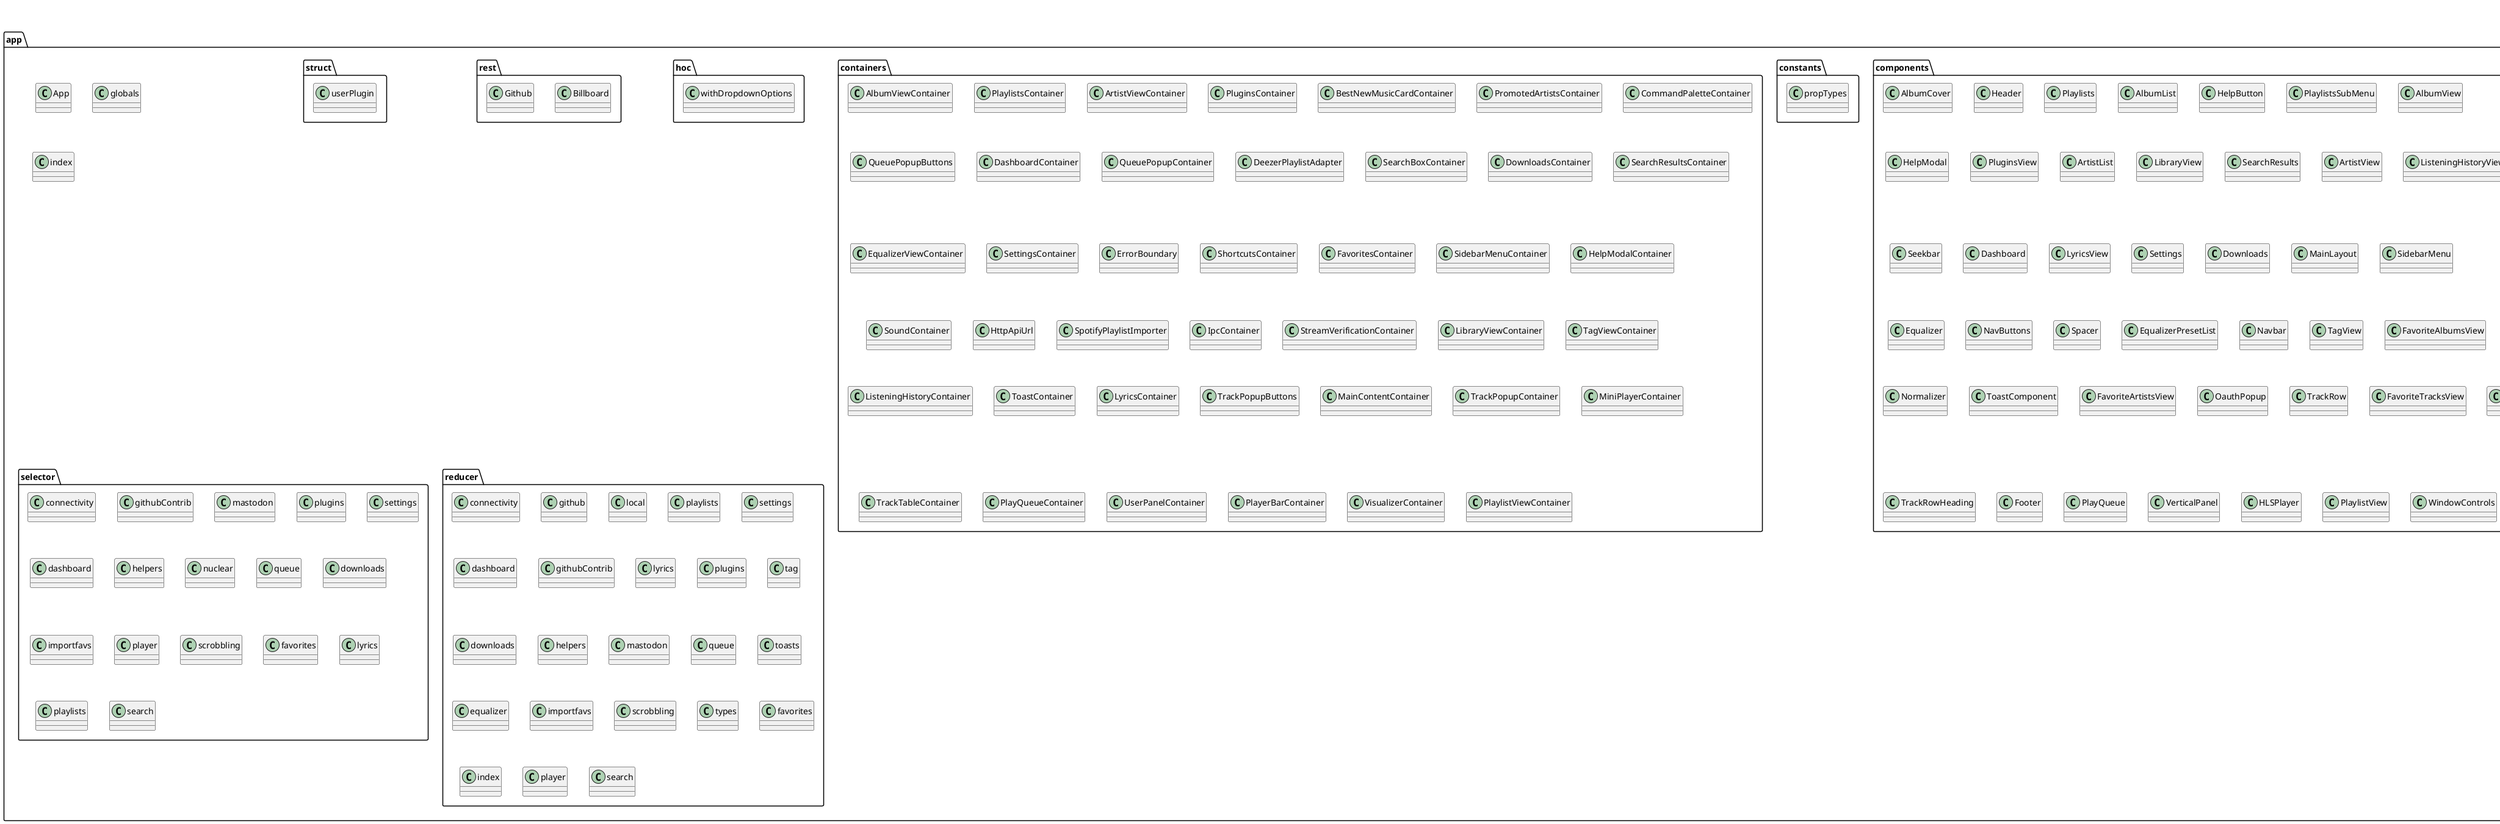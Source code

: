 @startuml class

package app {
    package action {
        class actionTypes
        class connectivity
        class dashboard
        class downloads
        class favorites
        class github
        class githubContrib
        class helpers
        class importfavs
        class local
        class mastodon
        class player
        class playlists
        class plugins
        class queue
        class scrobbling
        class search
        class settings
        class tag
        class toasts
        class window
    }

    package components {
        class AlbumCover
        class Header
        class Playlists
        class AlbumList
        class HelpButton
        class PlaylistsSubMenu
        class AlbumView
        class HelpModal
        class PluginsView
        class ArtistList
        class LibraryView
        class SearchResults
        class ArtistView
        class ListeningHistoryView
        class Seekbar
        class Dashboard
        class LyricsView
        class Settings
        class Downloads
        class MainLayout
        class SidebarMenu
        class Equalizer
        class NavButtons
        class Spacer
        class EqualizerPresetList
        class Navbar
        class TagView
        class FavoriteAlbumsView
        class Normalizer
        class ToastComponent
        class FavoriteArtistsView
        class OauthPopup
        class TrackRow
        class FavoriteTracksView
        class PlayOptionsControls
        class TrackRowHeading
        class Footer
        class PlayQueue
        class VerticalPanel
        class HLSPlayer
        class PlaylistView
        class WindowControls
    }

    package constants {
        class propTypes
    }

    package containers {
        class AlbumViewContainer
        class PlaylistsContainer
        class ArtistViewContainer
        class PluginsContainer
        class BestNewMusicCardContainer
        class PromotedArtistsContainer
        class CommandPaletteContainer
        class QueuePopupButtons
        class DashboardContainer
        class QueuePopupContainer
        class DeezerPlaylistAdapter
        class SearchBoxContainer
        class DownloadsContainer
        class SearchResultsContainer
        class EqualizerViewContainer
        class SettingsContainer
        class ErrorBoundary
        class ShortcutsContainer
        class FavoritesContainer
        class SidebarMenuContainer
        class HelpModalContainer
        class SoundContainer
        class HttpApiUrl
        class SpotifyPlaylistImporter
        class IpcContainer
        class StreamVerificationContainer
        class LibraryViewContainer
        class TagViewContainer
        class ListeningHistoryContainer
        class ToastContainer
        class LyricsContainer
        class TrackPopupButtons
        class MainContentContainer
        class TrackPopupContainer
        class MiniPlayerContainer
        class TrackTableContainer
        class PlayQueueContainer
        class UserPanelContainer
        class PlayerBarContainer
        class VisualizerContainer
        class PlaylistViewContainer
    }

    package hoc {
        class withDropdownOptions
    }

    package hook {
        class useDispatchedCallback
        class useMastodonPost
        class usePlatform
    }

    package reducer {
        class connectivity
        class github
        class local
        class playlists
        class settings
        class dashboard
        class githubContrib
        class lyrics
        class plugins
        class tag
        class downloads
        class helpers
        class mastodon
        class queue
        class toasts
        class equalizer
        class importfavs
        class scrobbling
        class types
        class favorites
        class index
        class player
        class search
    }

    package rest {
        class Billboard
        class Github
    }

    package selector {
        class connectivity
        class githubContrib
        class mastodon
        class plugins
        class settings
        class dashboard
        class helpers
        class nuclear
        class queue
        class downloads
        class importfavs
        class player
        class scrobbling
        class favorites
        class lyrics
        class playlists
        class search
    }

    package store {
        class syncStorage
        class ipc
        class configureStore
    }

    package struct {
        class userPlugin
    }

    class App
    class globals
    class index
}

package core {
    package helpers {
        class index
        package playlist {
            class index
            class spotify
            class types
        }
    }
    package ipc {
        enum events
    }
    package persistence {
        class store
    }
    package plugins {
        package lyrics {
            class azlyrics
            class index
            class simple
        }
        package meta {
            class audius
            class bandcamp
            class discogs
            class index
            class itunesmusic
            class itunespodcast
            class musicbrainz
        }
        package stream {
            class AudiusPlugin
            class BandcampPlugin
            class InvidiousPlugin
            class JamendoPlugin
            class SoundcloudPlugin
            class YoutubePlugin
            class iTunesPodcastPlugin
            class index

        }
        class api
        class config
        class lyricsProvider
        class metaProvider
        class plugin
        class streamProvider
        class transform
    }
    package rest {
        package nuclear {
            class Configuration
            class Identity
            class NuclearService
            class NuclearSupabaseService
            class Playlists
            class Promotion
            class StreamMappings
        }

        class Audius
        class CoverArtArchive
        class Lastfm
        class Musicbrainz
        class Soundcloud
        class Spotify
        class iTunes
        class Deezer
        class Invidious
        class SponsorBlock
        class Youtube
        class index
        class Bandcamp
        class Discogs
        class Jamendo
        class Mastodon
        class heuristics
    }

    package settings {
        class index
    }
    package structs {
        class Album
        class Artist
        class Track
    }
    package types {
        class index
    }
    package util {
        class index
        class retry
    }
    class index
}

package i18n {

}

package main {
    package controllers {
        class download
        class listening-history
        class local-library
        class logger
        class player
        class settings
    }

    package interfaces {
        class nuclear-api
    }
    package services {
        class linux
        class windows
        class config
        class download
        class ipc
        class local-library
        class platform
        class system-api
        class trayMenu
        class mac
        class acoustic-id
        class discord
        class http
        class listening-history
        class logger
        class store
        class touchbar
        class window
    }

    package utils {
        class container
        class decorators
        class env
        class tracks
        class types
    }
    class ioc
    class main
}

package ui {

}
@enduml